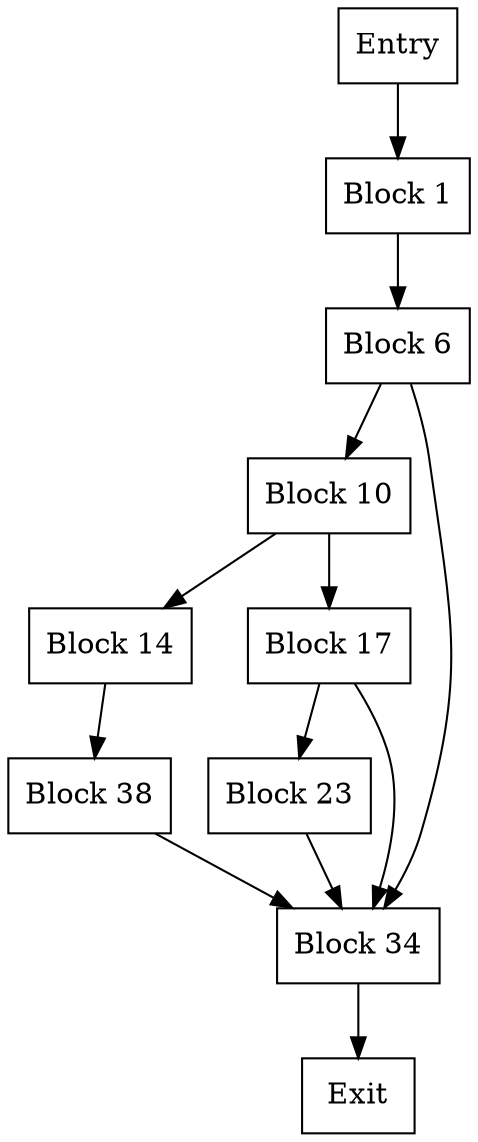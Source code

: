 digraph CFG {
    // Define nodes
    node [shape=box];
    entry [label="Entry"];
    block_1 [label="Block 1"];
    block_6 [label="Block 6"];
    block_10 [label="Block 10"];
    block_14 [label="Block 14"];
    block_17 [label="Block 17"];
    block_23 [label="Block 23"];
    block_34 [label="Block 34"];
    block_38 [label="Block 38"];
    exit [label="Exit"];

    // Define edges
    entry -> block_1;
    block_1 -> block_6;
    block_6 -> block_10;
    block_6 -> block_34;
    block_10 -> block_14;
    block_10 -> block_17;
    block_14 -> block_38;
    block_17 -> block_23;
    block_17 -> block_34;
    block_23 -> block_34;
    block_38 -> block_34;
    block_34 -> exit;
}